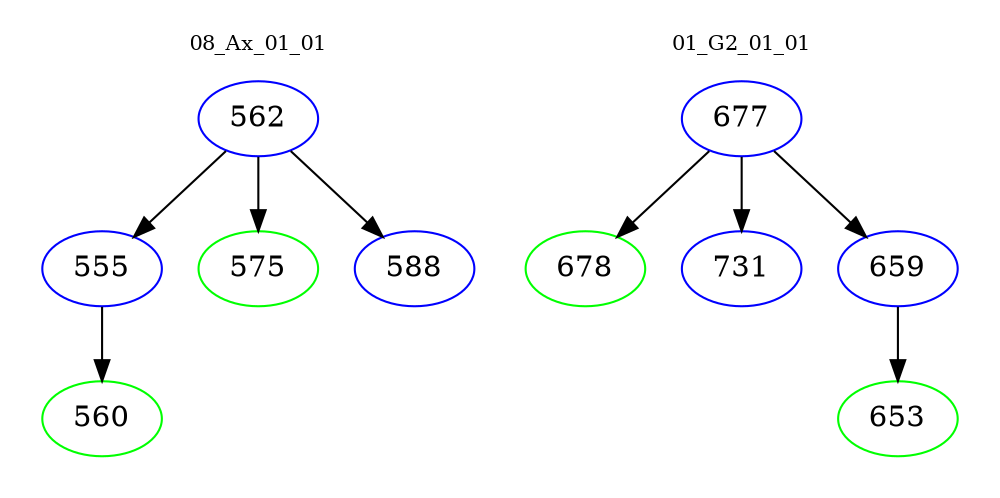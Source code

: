 digraph{
subgraph cluster_0 {
color = white
label = "08_Ax_01_01";
fontsize=10;
T0_562 [label="562", color="blue"]
T0_562 -> T0_555 [color="black"]
T0_555 [label="555", color="blue"]
T0_555 -> T0_560 [color="black"]
T0_560 [label="560", color="green"]
T0_562 -> T0_575 [color="black"]
T0_575 [label="575", color="green"]
T0_562 -> T0_588 [color="black"]
T0_588 [label="588", color="blue"]
}
subgraph cluster_1 {
color = white
label = "01_G2_01_01";
fontsize=10;
T1_677 [label="677", color="blue"]
T1_677 -> T1_678 [color="black"]
T1_678 [label="678", color="green"]
T1_677 -> T1_731 [color="black"]
T1_731 [label="731", color="blue"]
T1_677 -> T1_659 [color="black"]
T1_659 [label="659", color="blue"]
T1_659 -> T1_653 [color="black"]
T1_653 [label="653", color="green"]
}
}
